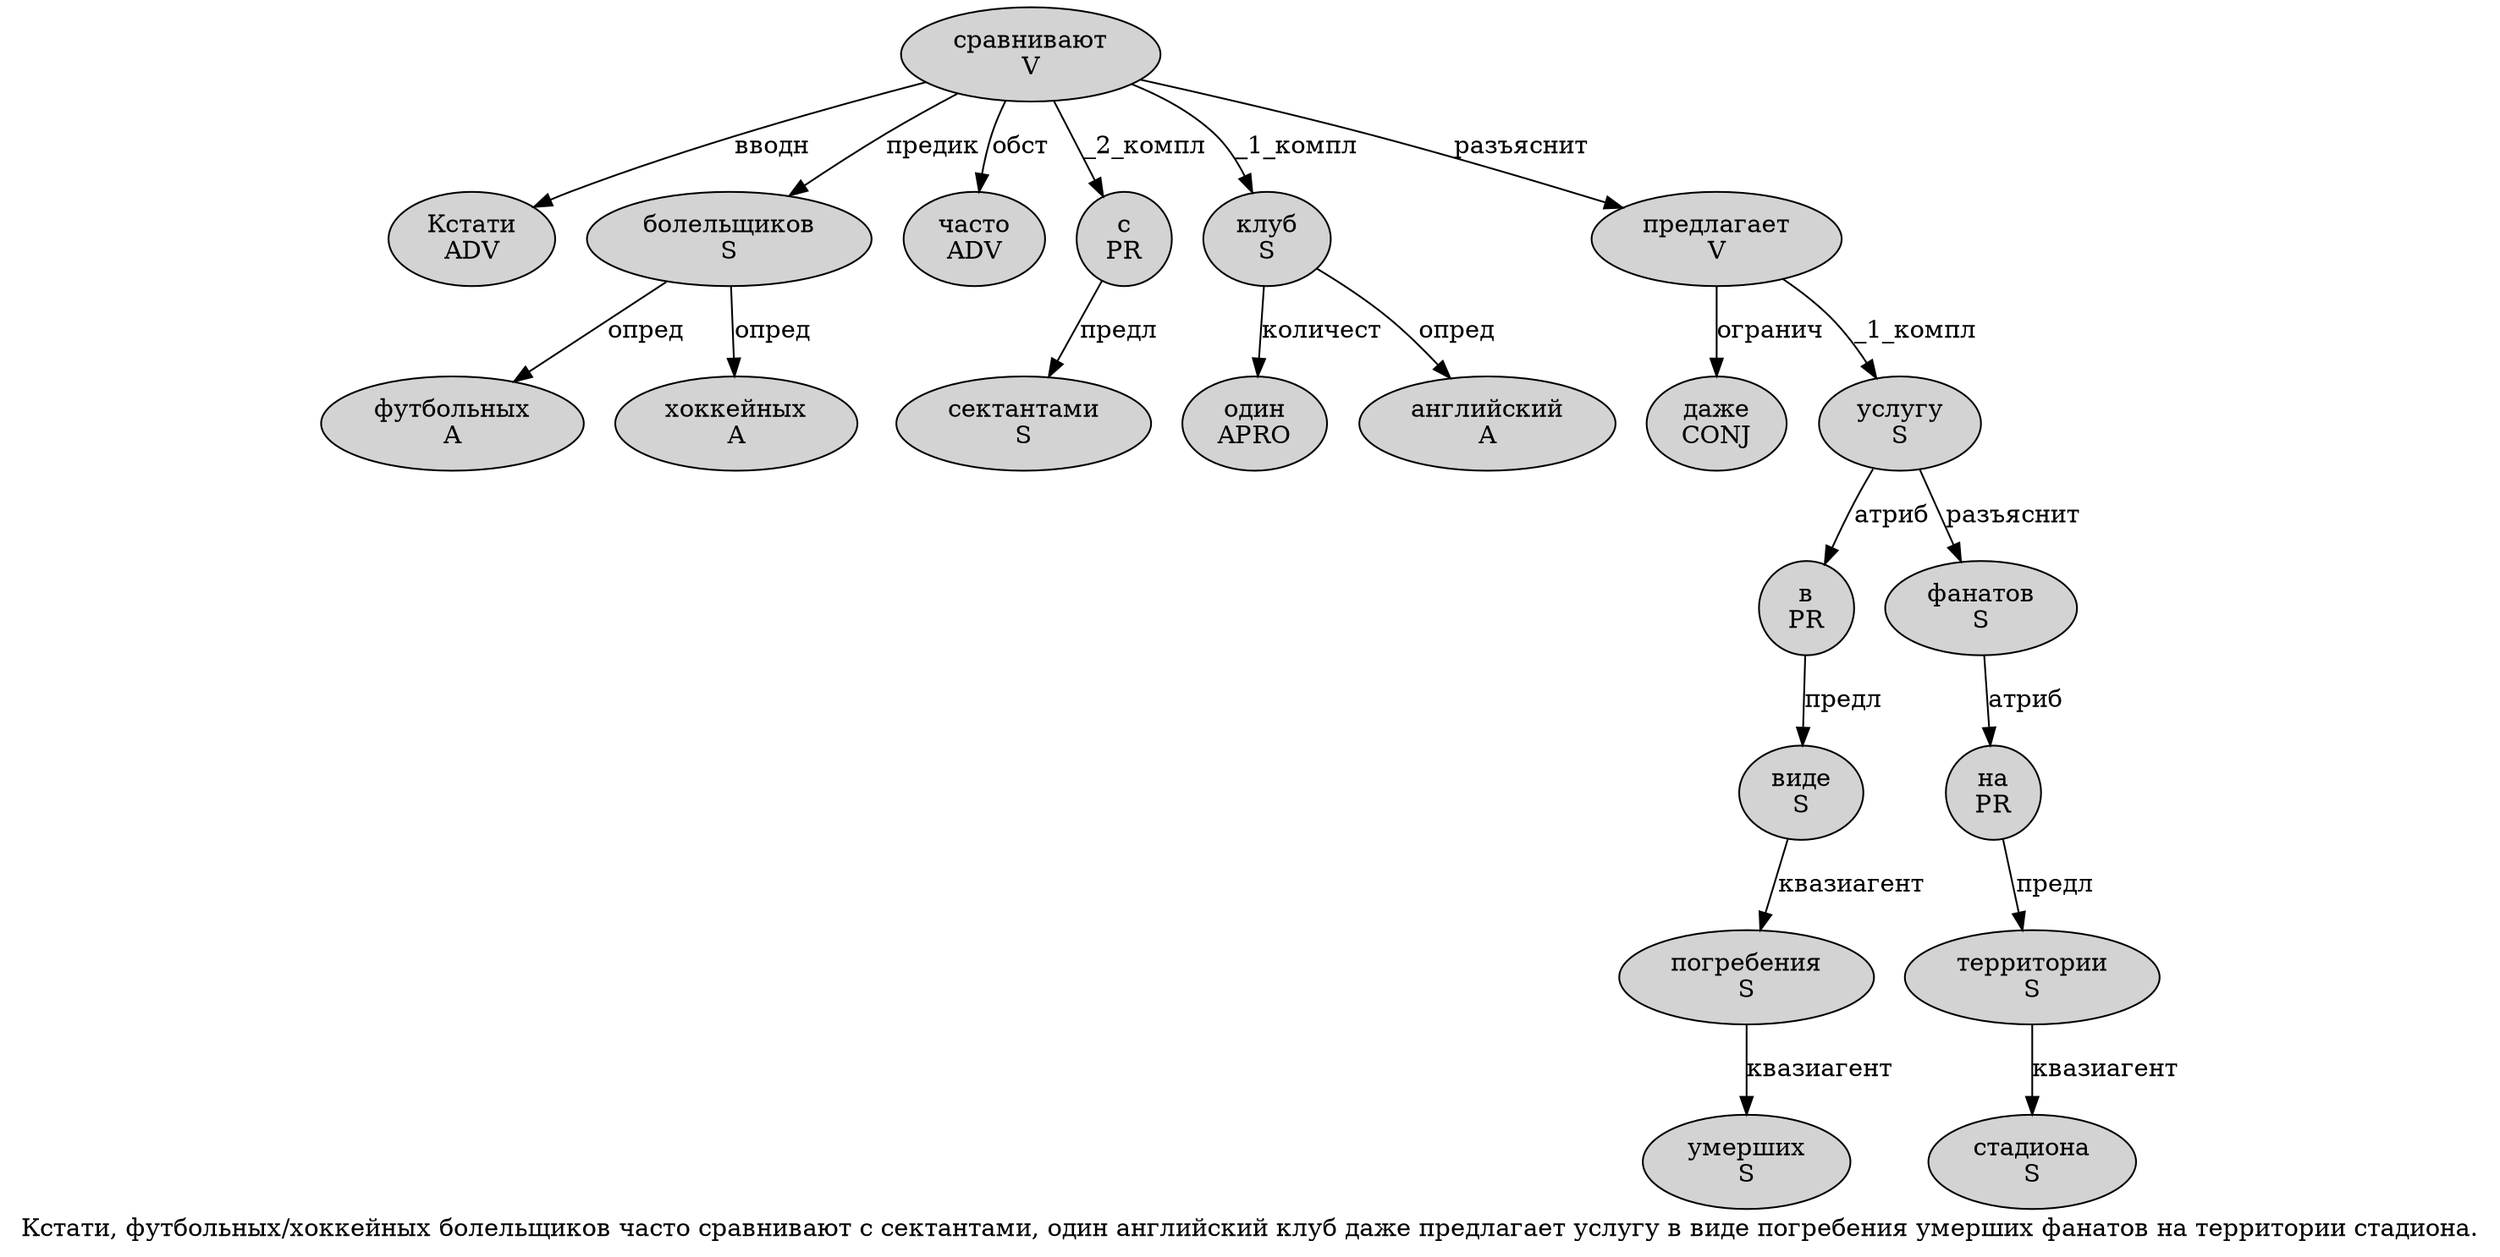 digraph SENTENCE_3752 {
	graph [label="Кстати, футбольных/хоккейных болельщиков часто сравнивают с сектантами, один английский клуб даже предлагает услугу в виде погребения умерших фанатов на территории стадиона."]
	node [style=filled]
		0 [label="Кстати
ADV" color="" fillcolor=lightgray penwidth=1 shape=ellipse]
		2 [label="футбольных
A" color="" fillcolor=lightgray penwidth=1 shape=ellipse]
		4 [label="хоккейных
A" color="" fillcolor=lightgray penwidth=1 shape=ellipse]
		5 [label="болельщиков
S" color="" fillcolor=lightgray penwidth=1 shape=ellipse]
		6 [label="часто
ADV" color="" fillcolor=lightgray penwidth=1 shape=ellipse]
		7 [label="сравнивают
V" color="" fillcolor=lightgray penwidth=1 shape=ellipse]
		8 [label="с
PR" color="" fillcolor=lightgray penwidth=1 shape=ellipse]
		9 [label="сектантами
S" color="" fillcolor=lightgray penwidth=1 shape=ellipse]
		11 [label="один
APRO" color="" fillcolor=lightgray penwidth=1 shape=ellipse]
		12 [label="английский
A" color="" fillcolor=lightgray penwidth=1 shape=ellipse]
		13 [label="клуб
S" color="" fillcolor=lightgray penwidth=1 shape=ellipse]
		14 [label="даже
CONJ" color="" fillcolor=lightgray penwidth=1 shape=ellipse]
		15 [label="предлагает
V" color="" fillcolor=lightgray penwidth=1 shape=ellipse]
		16 [label="услугу
S" color="" fillcolor=lightgray penwidth=1 shape=ellipse]
		17 [label="в
PR" color="" fillcolor=lightgray penwidth=1 shape=ellipse]
		18 [label="виде
S" color="" fillcolor=lightgray penwidth=1 shape=ellipse]
		19 [label="погребения
S" color="" fillcolor=lightgray penwidth=1 shape=ellipse]
		20 [label="умерших
S" color="" fillcolor=lightgray penwidth=1 shape=ellipse]
		21 [label="фанатов
S" color="" fillcolor=lightgray penwidth=1 shape=ellipse]
		22 [label="на
PR" color="" fillcolor=lightgray penwidth=1 shape=ellipse]
		23 [label="территории
S" color="" fillcolor=lightgray penwidth=1 shape=ellipse]
		24 [label="стадиона
S" color="" fillcolor=lightgray penwidth=1 shape=ellipse]
			8 -> 9 [label="предл"]
			23 -> 24 [label="квазиагент"]
			17 -> 18 [label="предл"]
			13 -> 11 [label="количест"]
			13 -> 12 [label="опред"]
			15 -> 14 [label="огранич"]
			15 -> 16 [label="_1_компл"]
			5 -> 2 [label="опред"]
			5 -> 4 [label="опред"]
			16 -> 17 [label="атриб"]
			16 -> 21 [label="разъяснит"]
			21 -> 22 [label="атриб"]
			22 -> 23 [label="предл"]
			7 -> 0 [label="вводн"]
			7 -> 5 [label="предик"]
			7 -> 6 [label="обст"]
			7 -> 8 [label="_2_компл"]
			7 -> 13 [label="_1_компл"]
			7 -> 15 [label="разъяснит"]
			18 -> 19 [label="квазиагент"]
			19 -> 20 [label="квазиагент"]
}